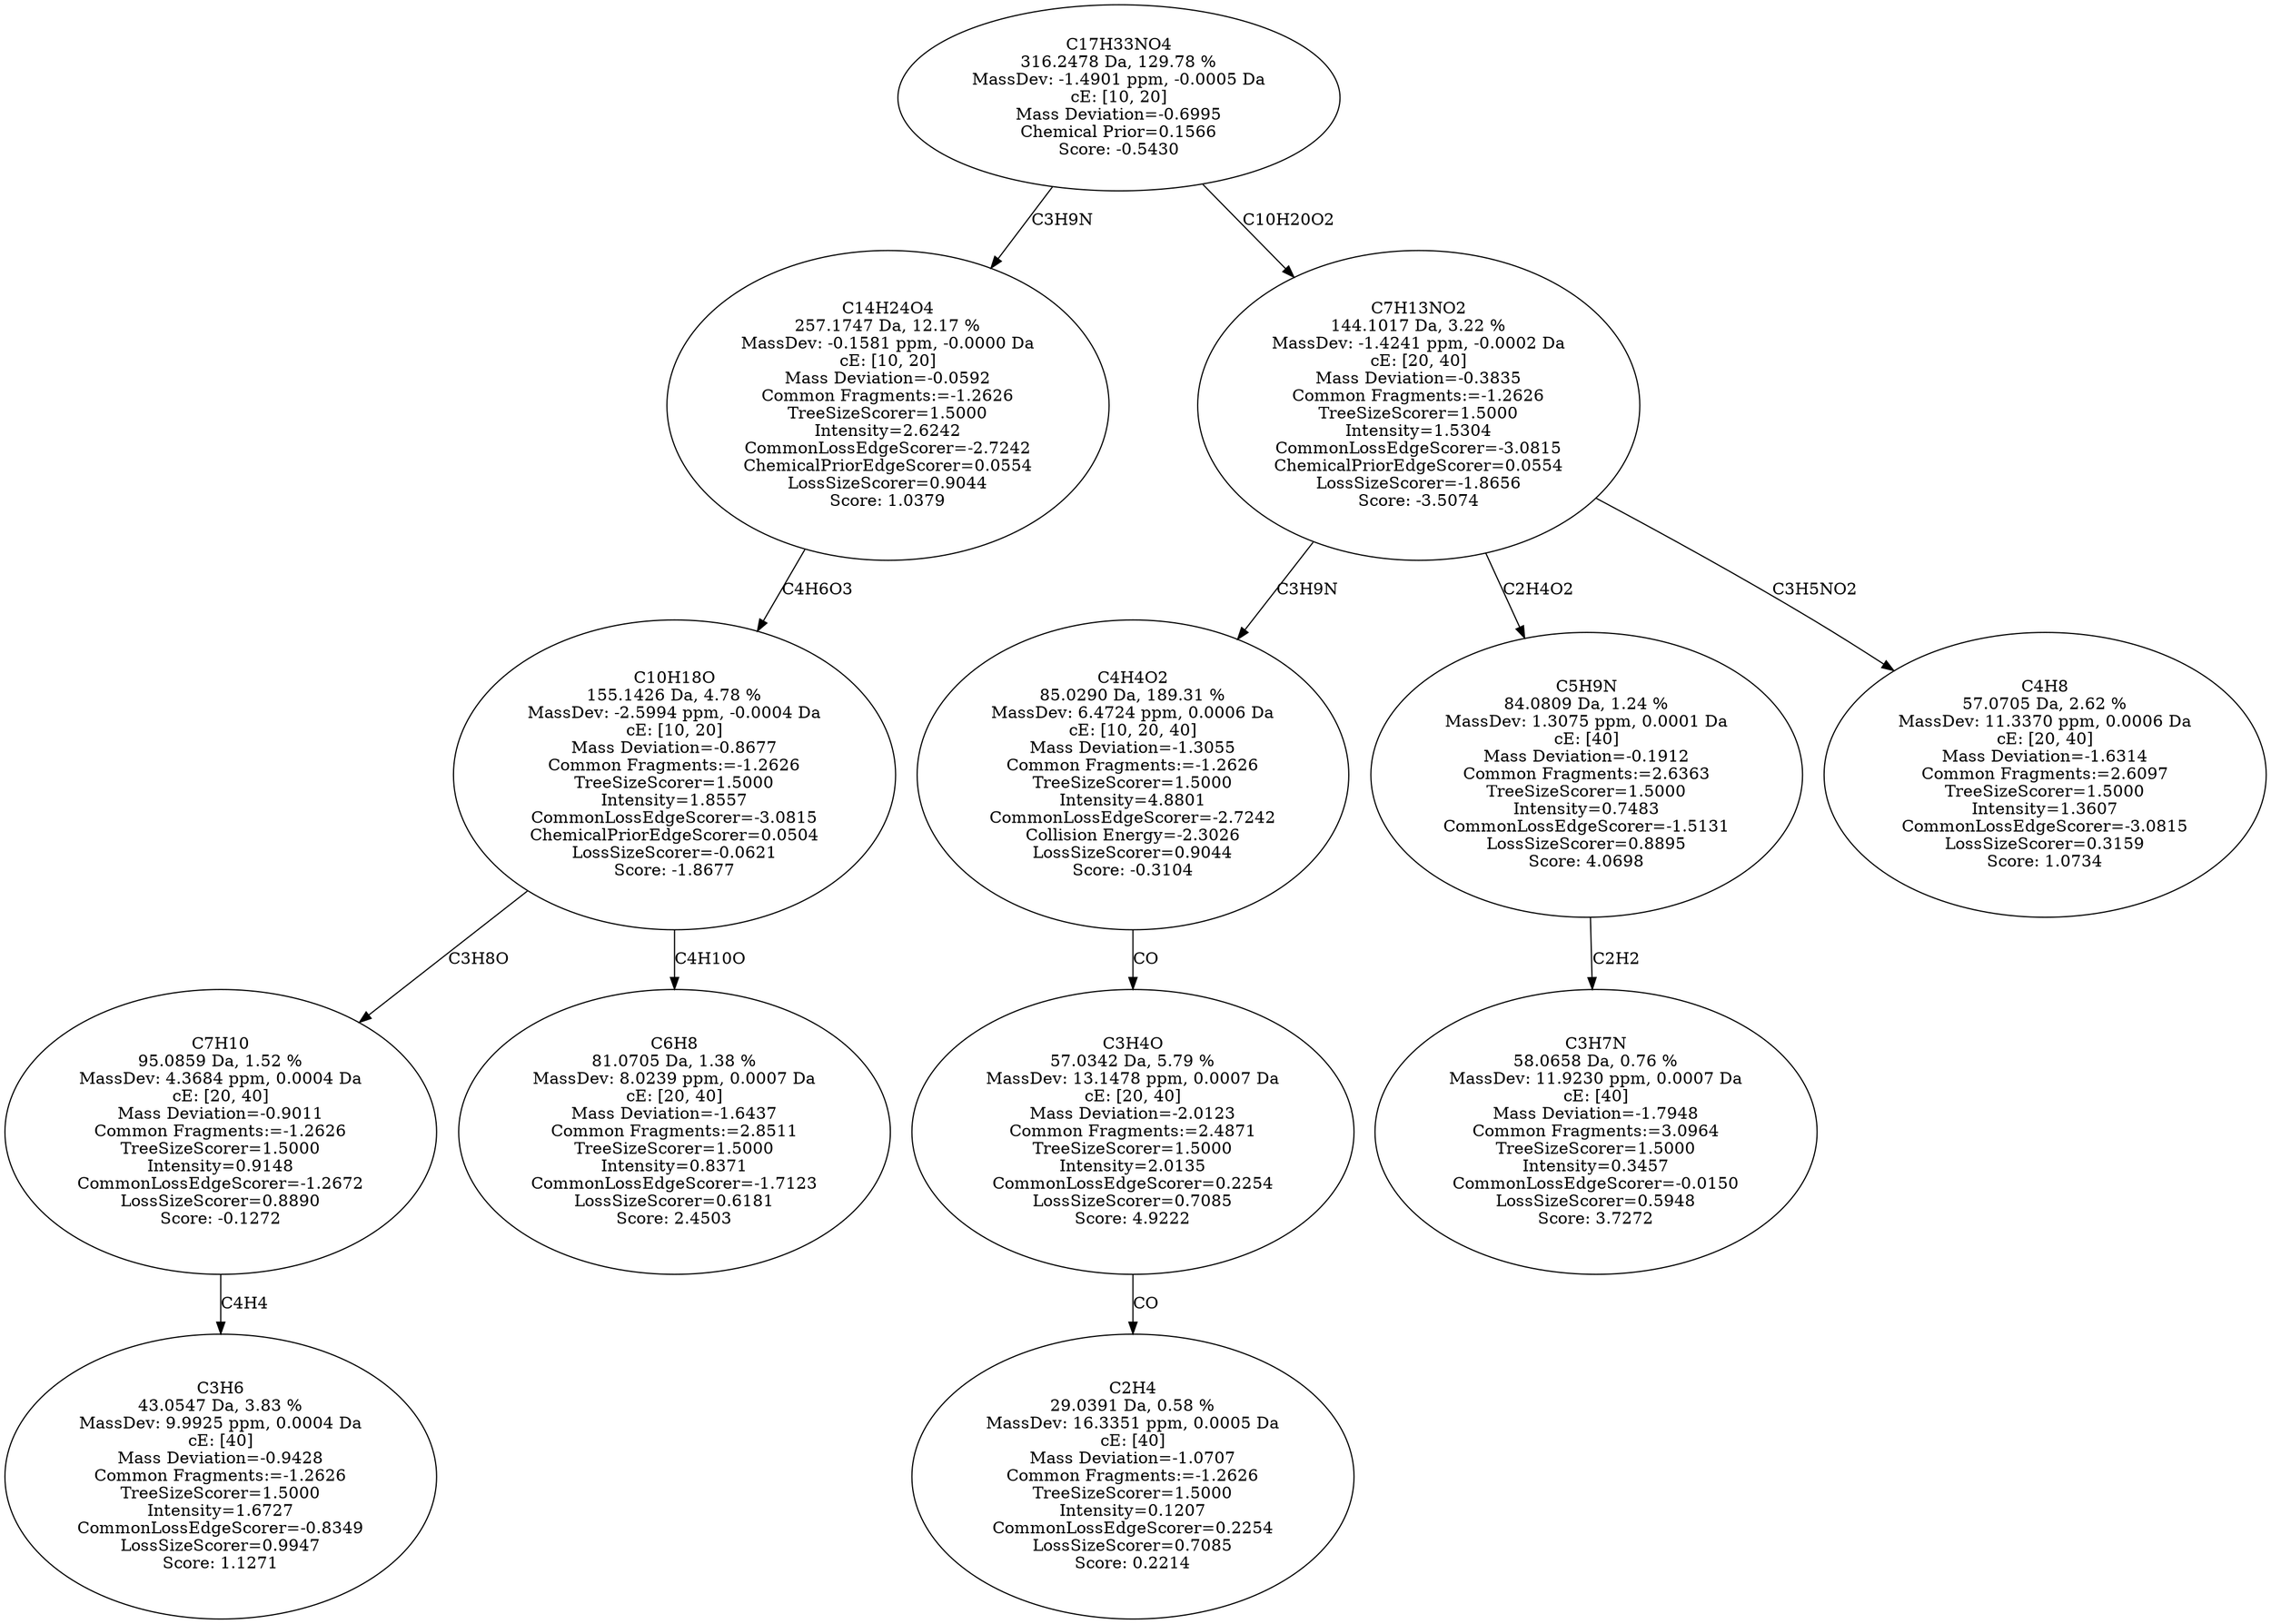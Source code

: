 strict digraph {
v1 [label="C3H6\n43.0547 Da, 3.83 %\nMassDev: 9.9925 ppm, 0.0004 Da\ncE: [40]\nMass Deviation=-0.9428\nCommon Fragments:=-1.2626\nTreeSizeScorer=1.5000\nIntensity=1.6727\nCommonLossEdgeScorer=-0.8349\nLossSizeScorer=0.9947\nScore: 1.1271"];
v2 [label="C7H10\n95.0859 Da, 1.52 %\nMassDev: 4.3684 ppm, 0.0004 Da\ncE: [20, 40]\nMass Deviation=-0.9011\nCommon Fragments:=-1.2626\nTreeSizeScorer=1.5000\nIntensity=0.9148\nCommonLossEdgeScorer=-1.2672\nLossSizeScorer=0.8890\nScore: -0.1272"];
v3 [label="C6H8\n81.0705 Da, 1.38 %\nMassDev: 8.0239 ppm, 0.0007 Da\ncE: [20, 40]\nMass Deviation=-1.6437\nCommon Fragments:=2.8511\nTreeSizeScorer=1.5000\nIntensity=0.8371\nCommonLossEdgeScorer=-1.7123\nLossSizeScorer=0.6181\nScore: 2.4503"];
v4 [label="C10H18O\n155.1426 Da, 4.78 %\nMassDev: -2.5994 ppm, -0.0004 Da\ncE: [10, 20]\nMass Deviation=-0.8677\nCommon Fragments:=-1.2626\nTreeSizeScorer=1.5000\nIntensity=1.8557\nCommonLossEdgeScorer=-3.0815\nChemicalPriorEdgeScorer=0.0504\nLossSizeScorer=-0.0621\nScore: -1.8677"];
v5 [label="C14H24O4\n257.1747 Da, 12.17 %\nMassDev: -0.1581 ppm, -0.0000 Da\ncE: [10, 20]\nMass Deviation=-0.0592\nCommon Fragments:=-1.2626\nTreeSizeScorer=1.5000\nIntensity=2.6242\nCommonLossEdgeScorer=-2.7242\nChemicalPriorEdgeScorer=0.0554\nLossSizeScorer=0.9044\nScore: 1.0379"];
v6 [label="C2H4\n29.0391 Da, 0.58 %\nMassDev: 16.3351 ppm, 0.0005 Da\ncE: [40]\nMass Deviation=-1.0707\nCommon Fragments:=-1.2626\nTreeSizeScorer=1.5000\nIntensity=0.1207\nCommonLossEdgeScorer=0.2254\nLossSizeScorer=0.7085\nScore: 0.2214"];
v7 [label="C3H4O\n57.0342 Da, 5.79 %\nMassDev: 13.1478 ppm, 0.0007 Da\ncE: [20, 40]\nMass Deviation=-2.0123\nCommon Fragments:=2.4871\nTreeSizeScorer=1.5000\nIntensity=2.0135\nCommonLossEdgeScorer=0.2254\nLossSizeScorer=0.7085\nScore: 4.9222"];
v8 [label="C4H4O2\n85.0290 Da, 189.31 %\nMassDev: 6.4724 ppm, 0.0006 Da\ncE: [10, 20, 40]\nMass Deviation=-1.3055\nCommon Fragments:=-1.2626\nTreeSizeScorer=1.5000\nIntensity=4.8801\nCommonLossEdgeScorer=-2.7242\nCollision Energy=-2.3026\nLossSizeScorer=0.9044\nScore: -0.3104"];
v9 [label="C3H7N\n58.0658 Da, 0.76 %\nMassDev: 11.9230 ppm, 0.0007 Da\ncE: [40]\nMass Deviation=-1.7948\nCommon Fragments:=3.0964\nTreeSizeScorer=1.5000\nIntensity=0.3457\nCommonLossEdgeScorer=-0.0150\nLossSizeScorer=0.5948\nScore: 3.7272"];
v10 [label="C5H9N\n84.0809 Da, 1.24 %\nMassDev: 1.3075 ppm, 0.0001 Da\ncE: [40]\nMass Deviation=-0.1912\nCommon Fragments:=2.6363\nTreeSizeScorer=1.5000\nIntensity=0.7483\nCommonLossEdgeScorer=-1.5131\nLossSizeScorer=0.8895\nScore: 4.0698"];
v11 [label="C4H8\n57.0705 Da, 2.62 %\nMassDev: 11.3370 ppm, 0.0006 Da\ncE: [20, 40]\nMass Deviation=-1.6314\nCommon Fragments:=2.6097\nTreeSizeScorer=1.5000\nIntensity=1.3607\nCommonLossEdgeScorer=-3.0815\nLossSizeScorer=0.3159\nScore: 1.0734"];
v12 [label="C7H13NO2\n144.1017 Da, 3.22 %\nMassDev: -1.4241 ppm, -0.0002 Da\ncE: [20, 40]\nMass Deviation=-0.3835\nCommon Fragments:=-1.2626\nTreeSizeScorer=1.5000\nIntensity=1.5304\nCommonLossEdgeScorer=-3.0815\nChemicalPriorEdgeScorer=0.0554\nLossSizeScorer=-1.8656\nScore: -3.5074"];
v13 [label="C17H33NO4\n316.2478 Da, 129.78 %\nMassDev: -1.4901 ppm, -0.0005 Da\ncE: [10, 20]\nMass Deviation=-0.6995\nChemical Prior=0.1566\nScore: -0.5430"];
v2 -> v1 [label="C4H4"];
v4 -> v2 [label="C3H8O"];
v4 -> v3 [label="C4H10O"];
v5 -> v4 [label="C4H6O3"];
v13 -> v5 [label="C3H9N"];
v7 -> v6 [label="CO"];
v8 -> v7 [label="CO"];
v12 -> v8 [label="C3H9N"];
v10 -> v9 [label="C2H2"];
v12 -> v10 [label="C2H4O2"];
v12 -> v11 [label="C3H5NO2"];
v13 -> v12 [label="C10H20O2"];
}